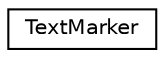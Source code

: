 digraph G
{
  edge [fontname="Helvetica",fontsize="10",labelfontname="Helvetica",labelfontsize="10"];
  node [fontname="Helvetica",fontsize="10",shape=record];
  rankdir=LR;
  Node1 [label="TextMarker",height=0.2,width=0.4,color="black", fillcolor="white", style="filled",URL="$d5/dbb/structTextMarker.html"];
}
